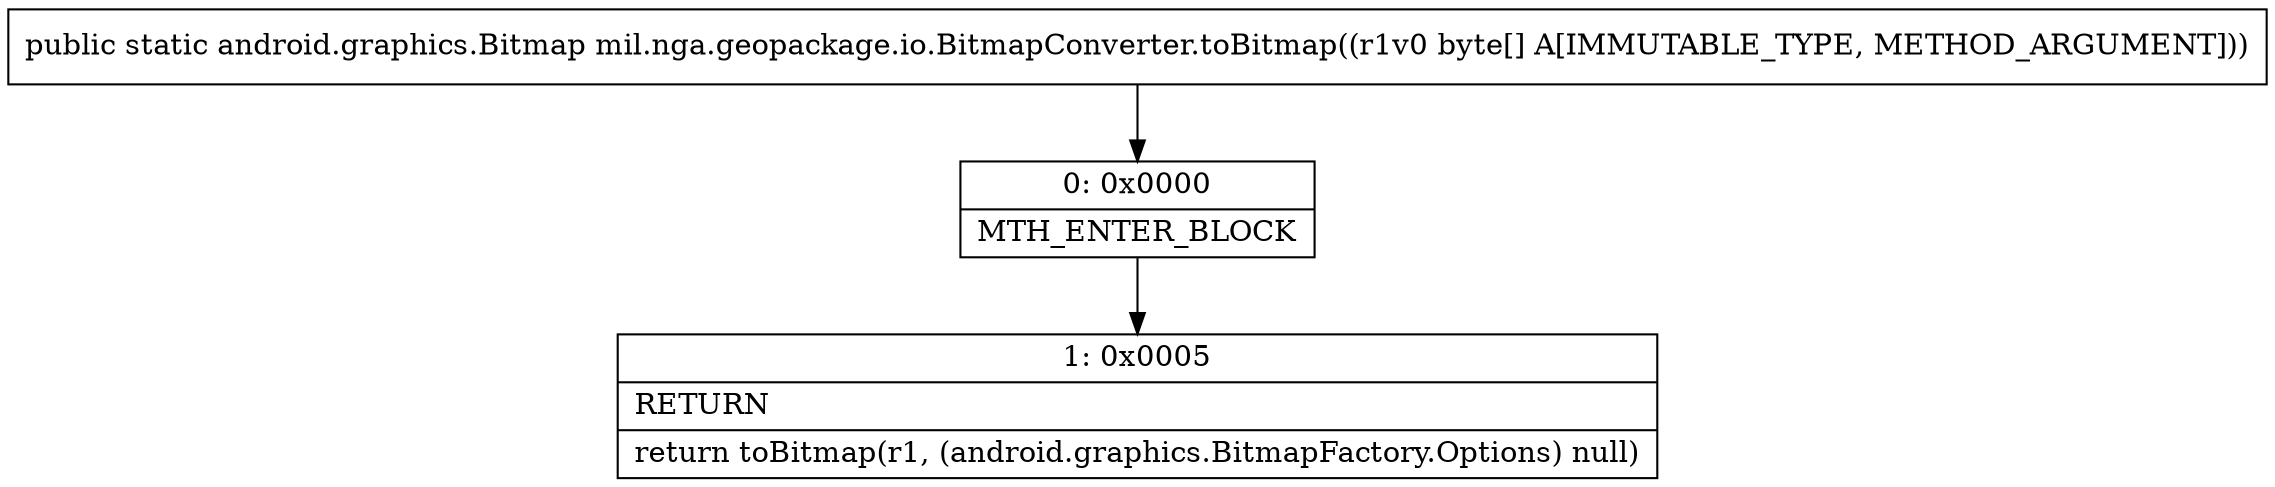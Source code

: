 digraph "CFG formil.nga.geopackage.io.BitmapConverter.toBitmap([B)Landroid\/graphics\/Bitmap;" {
Node_0 [shape=record,label="{0\:\ 0x0000|MTH_ENTER_BLOCK\l}"];
Node_1 [shape=record,label="{1\:\ 0x0005|RETURN\l|return toBitmap(r1, (android.graphics.BitmapFactory.Options) null)\l}"];
MethodNode[shape=record,label="{public static android.graphics.Bitmap mil.nga.geopackage.io.BitmapConverter.toBitmap((r1v0 byte[] A[IMMUTABLE_TYPE, METHOD_ARGUMENT])) }"];
MethodNode -> Node_0;
Node_0 -> Node_1;
}

